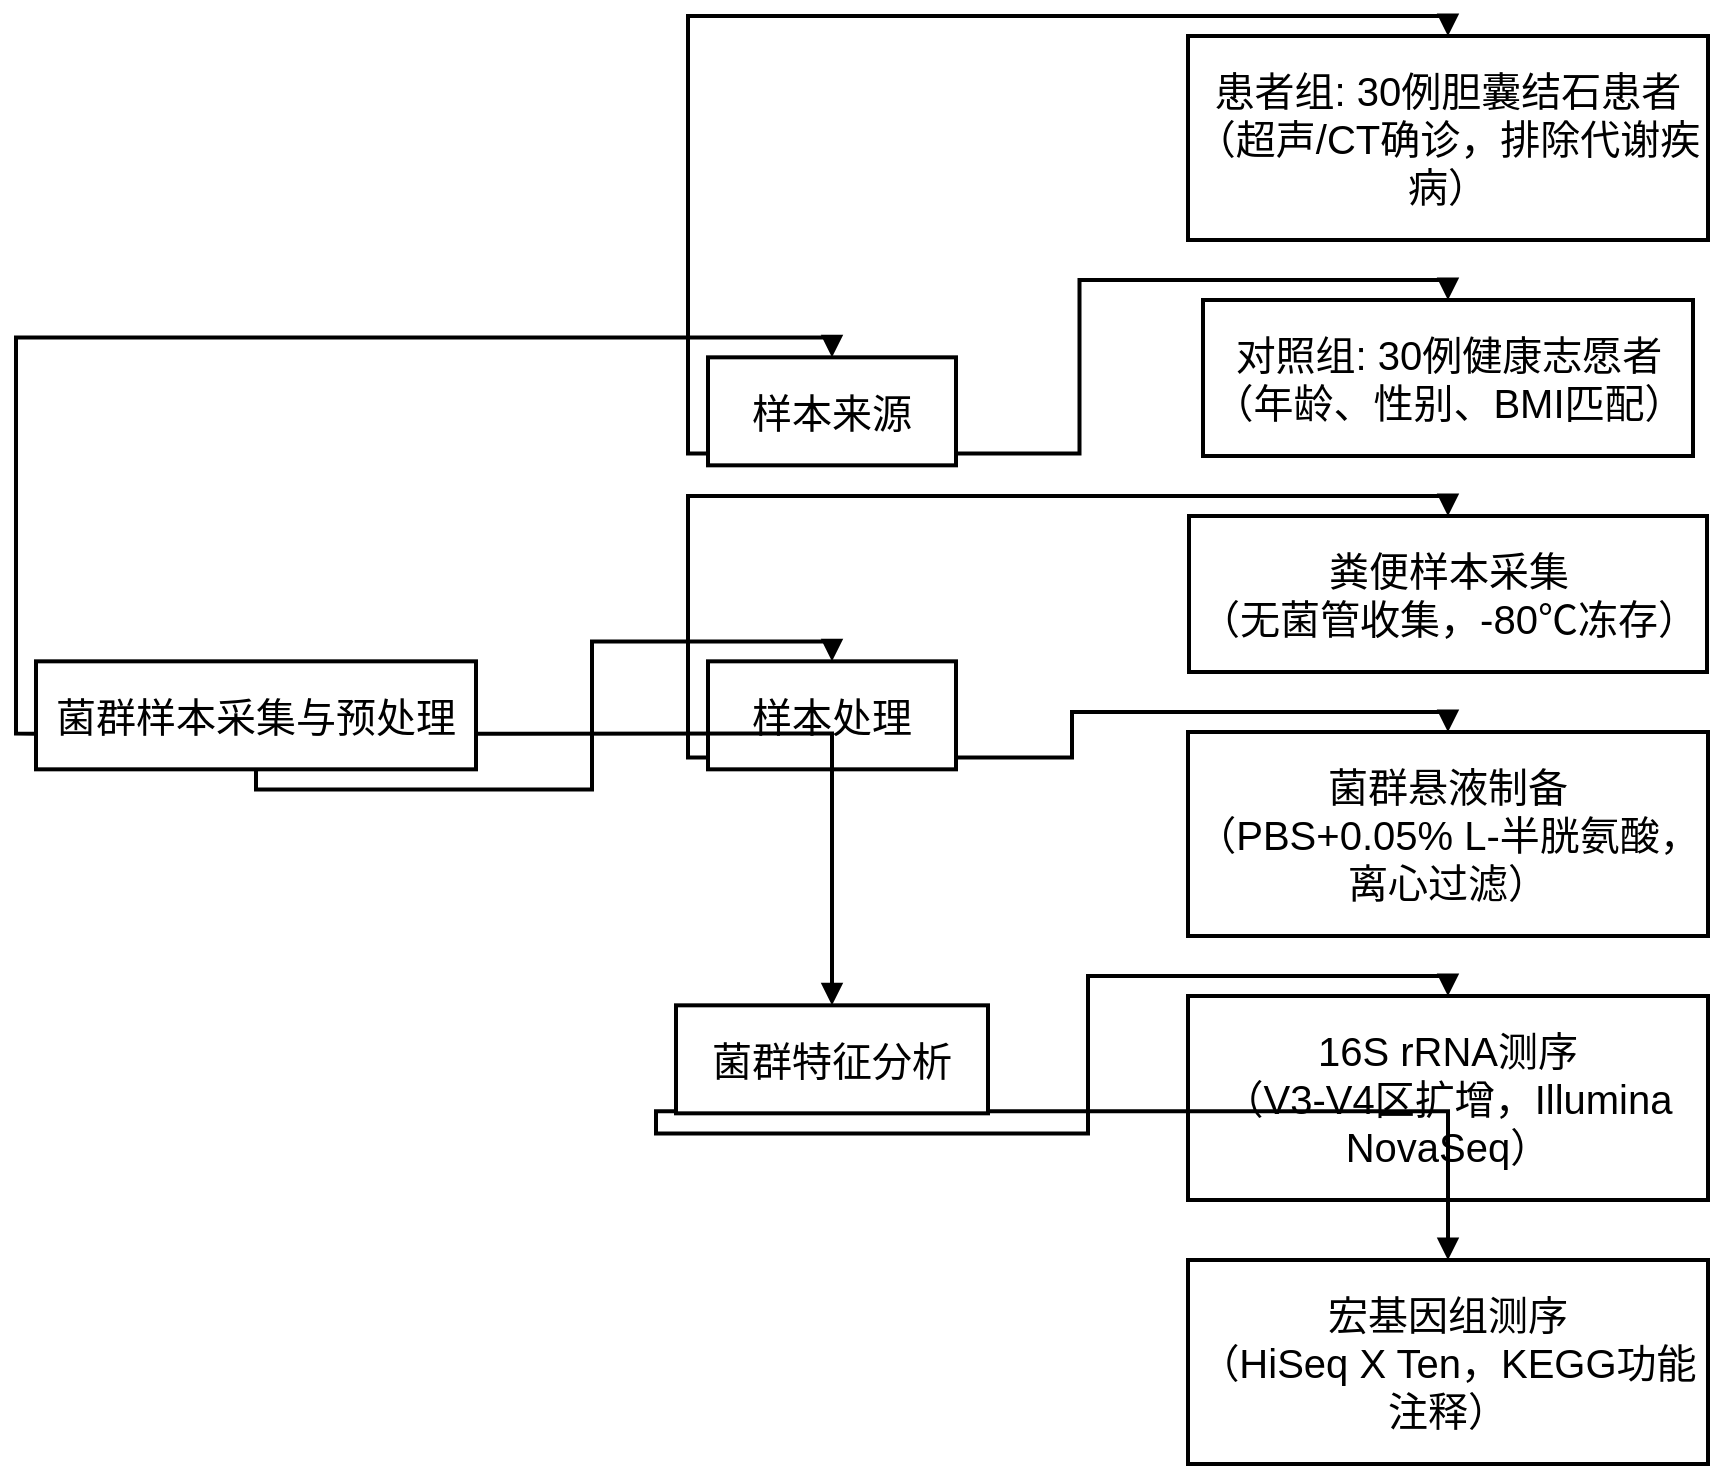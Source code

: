<mxfile version="26.2.14">
  <diagram id="C5RBs43oDa-KdzZeNtuy" name="Page-1">
    <mxGraphModel dx="2245" dy="1931" grid="1" gridSize="10" guides="1" tooltips="1" connect="1" arrows="0" fold="1" page="1" pageScale="1" pageWidth="827" pageHeight="1169" math="0" shadow="0">
      <root>
        <mxCell id="WIyWlLk6GJQsqaUBKTNV-0" />
        <mxCell id="WIyWlLk6GJQsqaUBKTNV-1" parent="WIyWlLk6GJQsqaUBKTNV-0" />
        <mxCell id="n_GMTlLWjzd6wOx4EPxu-156" value="菌群样本采集与预处理" style="whiteSpace=wrap;strokeWidth=2;fontSize=20;" parent="WIyWlLk6GJQsqaUBKTNV-1" vertex="1">
          <mxGeometry y="312.667" width="220" height="54" as="geometry" />
        </mxCell>
        <mxCell id="n_GMTlLWjzd6wOx4EPxu-157" value="样本来源" style="whiteSpace=wrap;strokeWidth=2;fontSize=20;" parent="WIyWlLk6GJQsqaUBKTNV-1" vertex="1">
          <mxGeometry x="336" y="160.667" width="124" height="54" as="geometry" />
        </mxCell>
        <mxCell id="n_GMTlLWjzd6wOx4EPxu-158" value="样本处理" style="whiteSpace=wrap;strokeWidth=2;fontSize=20;" parent="WIyWlLk6GJQsqaUBKTNV-1" vertex="1">
          <mxGeometry x="336" y="312.667" width="124" height="54" as="geometry" />
        </mxCell>
        <mxCell id="n_GMTlLWjzd6wOx4EPxu-159" value="菌群特征分析" style="whiteSpace=wrap;strokeWidth=2;fontSize=20;" parent="WIyWlLk6GJQsqaUBKTNV-1" vertex="1">
          <mxGeometry x="320" y="484.667" width="156" height="54" as="geometry" />
        </mxCell>
        <mxCell id="n_GMTlLWjzd6wOx4EPxu-160" value="患者组: 30例胆囊结石患者&#xa;（超声/CT确诊，排除代谢疾病）" style="whiteSpace=wrap;strokeWidth=2;fontSize=20;" parent="WIyWlLk6GJQsqaUBKTNV-1" vertex="1">
          <mxGeometry x="576" width="260" height="102" as="geometry" />
        </mxCell>
        <mxCell id="n_GMTlLWjzd6wOx4EPxu-161" value="对照组: 30例健康志愿者&#xa;（年龄、性别、BMI匹配）" style="whiteSpace=wrap;strokeWidth=2;fontSize=20;" parent="WIyWlLk6GJQsqaUBKTNV-1" vertex="1">
          <mxGeometry x="583.5" y="132" width="245" height="78" as="geometry" />
        </mxCell>
        <mxCell id="n_GMTlLWjzd6wOx4EPxu-162" value="粪便样本采集&#xa;（无菌管收集，-80℃冻存）" style="whiteSpace=wrap;strokeWidth=2;fontSize=20;" parent="WIyWlLk6GJQsqaUBKTNV-1" vertex="1">
          <mxGeometry x="576.5" y="240" width="259" height="78" as="geometry" />
        </mxCell>
        <mxCell id="n_GMTlLWjzd6wOx4EPxu-163" value="菌群悬液制备&#xa;（PBS+0.05% L-半胱氨酸，离心过滤）" style="whiteSpace=wrap;strokeWidth=2;fontSize=20;" parent="WIyWlLk6GJQsqaUBKTNV-1" vertex="1">
          <mxGeometry x="576" y="348" width="260" height="102" as="geometry" />
        </mxCell>
        <mxCell id="n_GMTlLWjzd6wOx4EPxu-164" value="16S rRNA测序&#xa;（V3-V4区扩增，Illumina NovaSeq）" style="whiteSpace=wrap;strokeWidth=2;fontSize=20;" parent="WIyWlLk6GJQsqaUBKTNV-1" vertex="1">
          <mxGeometry x="576" y="480" width="260" height="102" as="geometry" />
        </mxCell>
        <mxCell id="n_GMTlLWjzd6wOx4EPxu-165" value="宏基因组测序&#xa;（HiSeq X Ten，KEGG功能注释）" style="whiteSpace=wrap;strokeWidth=2;fontSize=20;" parent="WIyWlLk6GJQsqaUBKTNV-1" vertex="1">
          <mxGeometry x="576" y="612" width="260" height="102" as="geometry" />
        </mxCell>
        <mxCell id="n_GMTlLWjzd6wOx4EPxu-166" value="" style="startArrow=none;endArrow=block;exitX=0;exitY=0.67;entryX=0.5;entryY=0;rounded=0;orthogonal=1;fontSize=20;edgeStyle=orthogonalEdgeStyle;strokeWidth=2;" parent="WIyWlLk6GJQsqaUBKTNV-1" source="n_GMTlLWjzd6wOx4EPxu-156" target="n_GMTlLWjzd6wOx4EPxu-157" edge="1">
          <mxGeometry relative="1" as="geometry" />
        </mxCell>
        <mxCell id="n_GMTlLWjzd6wOx4EPxu-167" value="" style="startArrow=none;endArrow=block;exitX=0.5;exitY=1;entryX=0.5;entryY=0;rounded=0;orthogonal=1;fontSize=20;edgeStyle=orthogonalEdgeStyle;strokeWidth=2;" parent="WIyWlLk6GJQsqaUBKTNV-1" source="n_GMTlLWjzd6wOx4EPxu-156" target="n_GMTlLWjzd6wOx4EPxu-158" edge="1">
          <mxGeometry relative="1" as="geometry" />
        </mxCell>
        <mxCell id="n_GMTlLWjzd6wOx4EPxu-168" value="" style="startArrow=none;endArrow=block;exitX=1;exitY=0.67;entryX=0.5;entryY=0;rounded=0;orthogonal=1;fontSize=20;edgeStyle=orthogonalEdgeStyle;strokeWidth=2;" parent="WIyWlLk6GJQsqaUBKTNV-1" source="n_GMTlLWjzd6wOx4EPxu-156" target="n_GMTlLWjzd6wOx4EPxu-159" edge="1">
          <mxGeometry relative="1" as="geometry" />
        </mxCell>
        <mxCell id="n_GMTlLWjzd6wOx4EPxu-169" value="" style="startArrow=none;endArrow=block;exitX=0;exitY=0.89;entryX=0.5;entryY=0;rounded=0;orthogonal=1;fontSize=20;edgeStyle=orthogonalEdgeStyle;strokeWidth=2;" parent="WIyWlLk6GJQsqaUBKTNV-1" source="n_GMTlLWjzd6wOx4EPxu-157" target="n_GMTlLWjzd6wOx4EPxu-160" edge="1">
          <mxGeometry relative="1" as="geometry" />
        </mxCell>
        <mxCell id="n_GMTlLWjzd6wOx4EPxu-170" value="" style="startArrow=none;endArrow=block;exitX=1;exitY=0.89;entryX=0.5;entryY=0;rounded=0;orthogonal=1;fontSize=20;edgeStyle=orthogonalEdgeStyle;strokeWidth=2;" parent="WIyWlLk6GJQsqaUBKTNV-1" source="n_GMTlLWjzd6wOx4EPxu-157" target="n_GMTlLWjzd6wOx4EPxu-161" edge="1">
          <mxGeometry relative="1" as="geometry" />
        </mxCell>
        <mxCell id="n_GMTlLWjzd6wOx4EPxu-171" value="" style="startArrow=none;endArrow=block;exitX=0;exitY=0.89;entryX=0.5;entryY=0;rounded=0;orthogonal=1;fontSize=20;edgeStyle=orthogonalEdgeStyle;strokeWidth=2;" parent="WIyWlLk6GJQsqaUBKTNV-1" source="n_GMTlLWjzd6wOx4EPxu-158" target="n_GMTlLWjzd6wOx4EPxu-162" edge="1">
          <mxGeometry relative="1" as="geometry" />
        </mxCell>
        <mxCell id="n_GMTlLWjzd6wOx4EPxu-172" value="" style="startArrow=none;endArrow=block;exitX=1;exitY=0.89;entryX=0.5;entryY=0;rounded=0;orthogonal=1;fontSize=20;edgeStyle=orthogonalEdgeStyle;strokeWidth=2;" parent="WIyWlLk6GJQsqaUBKTNV-1" source="n_GMTlLWjzd6wOx4EPxu-158" target="n_GMTlLWjzd6wOx4EPxu-163" edge="1">
          <mxGeometry relative="1" as="geometry" />
        </mxCell>
        <mxCell id="n_GMTlLWjzd6wOx4EPxu-173" value="" style="startArrow=none;endArrow=block;exitX=0;exitY=0.98;entryX=0.5;entryY=0;rounded=0;orthogonal=1;fontSize=20;edgeStyle=orthogonalEdgeStyle;strokeWidth=2;" parent="WIyWlLk6GJQsqaUBKTNV-1" source="n_GMTlLWjzd6wOx4EPxu-159" target="n_GMTlLWjzd6wOx4EPxu-164" edge="1">
          <mxGeometry relative="1" as="geometry" />
        </mxCell>
        <mxCell id="n_GMTlLWjzd6wOx4EPxu-174" value="" style="startArrow=none;endArrow=block;exitX=1;exitY=0.98;entryX=0.5;entryY=0;rounded=0;orthogonal=1;fontSize=20;edgeStyle=orthogonalEdgeStyle;strokeWidth=2;" parent="WIyWlLk6GJQsqaUBKTNV-1" source="n_GMTlLWjzd6wOx4EPxu-159" target="n_GMTlLWjzd6wOx4EPxu-165" edge="1">
          <mxGeometry relative="1" as="geometry" />
        </mxCell>
      </root>
    </mxGraphModel>
  </diagram>
</mxfile>
